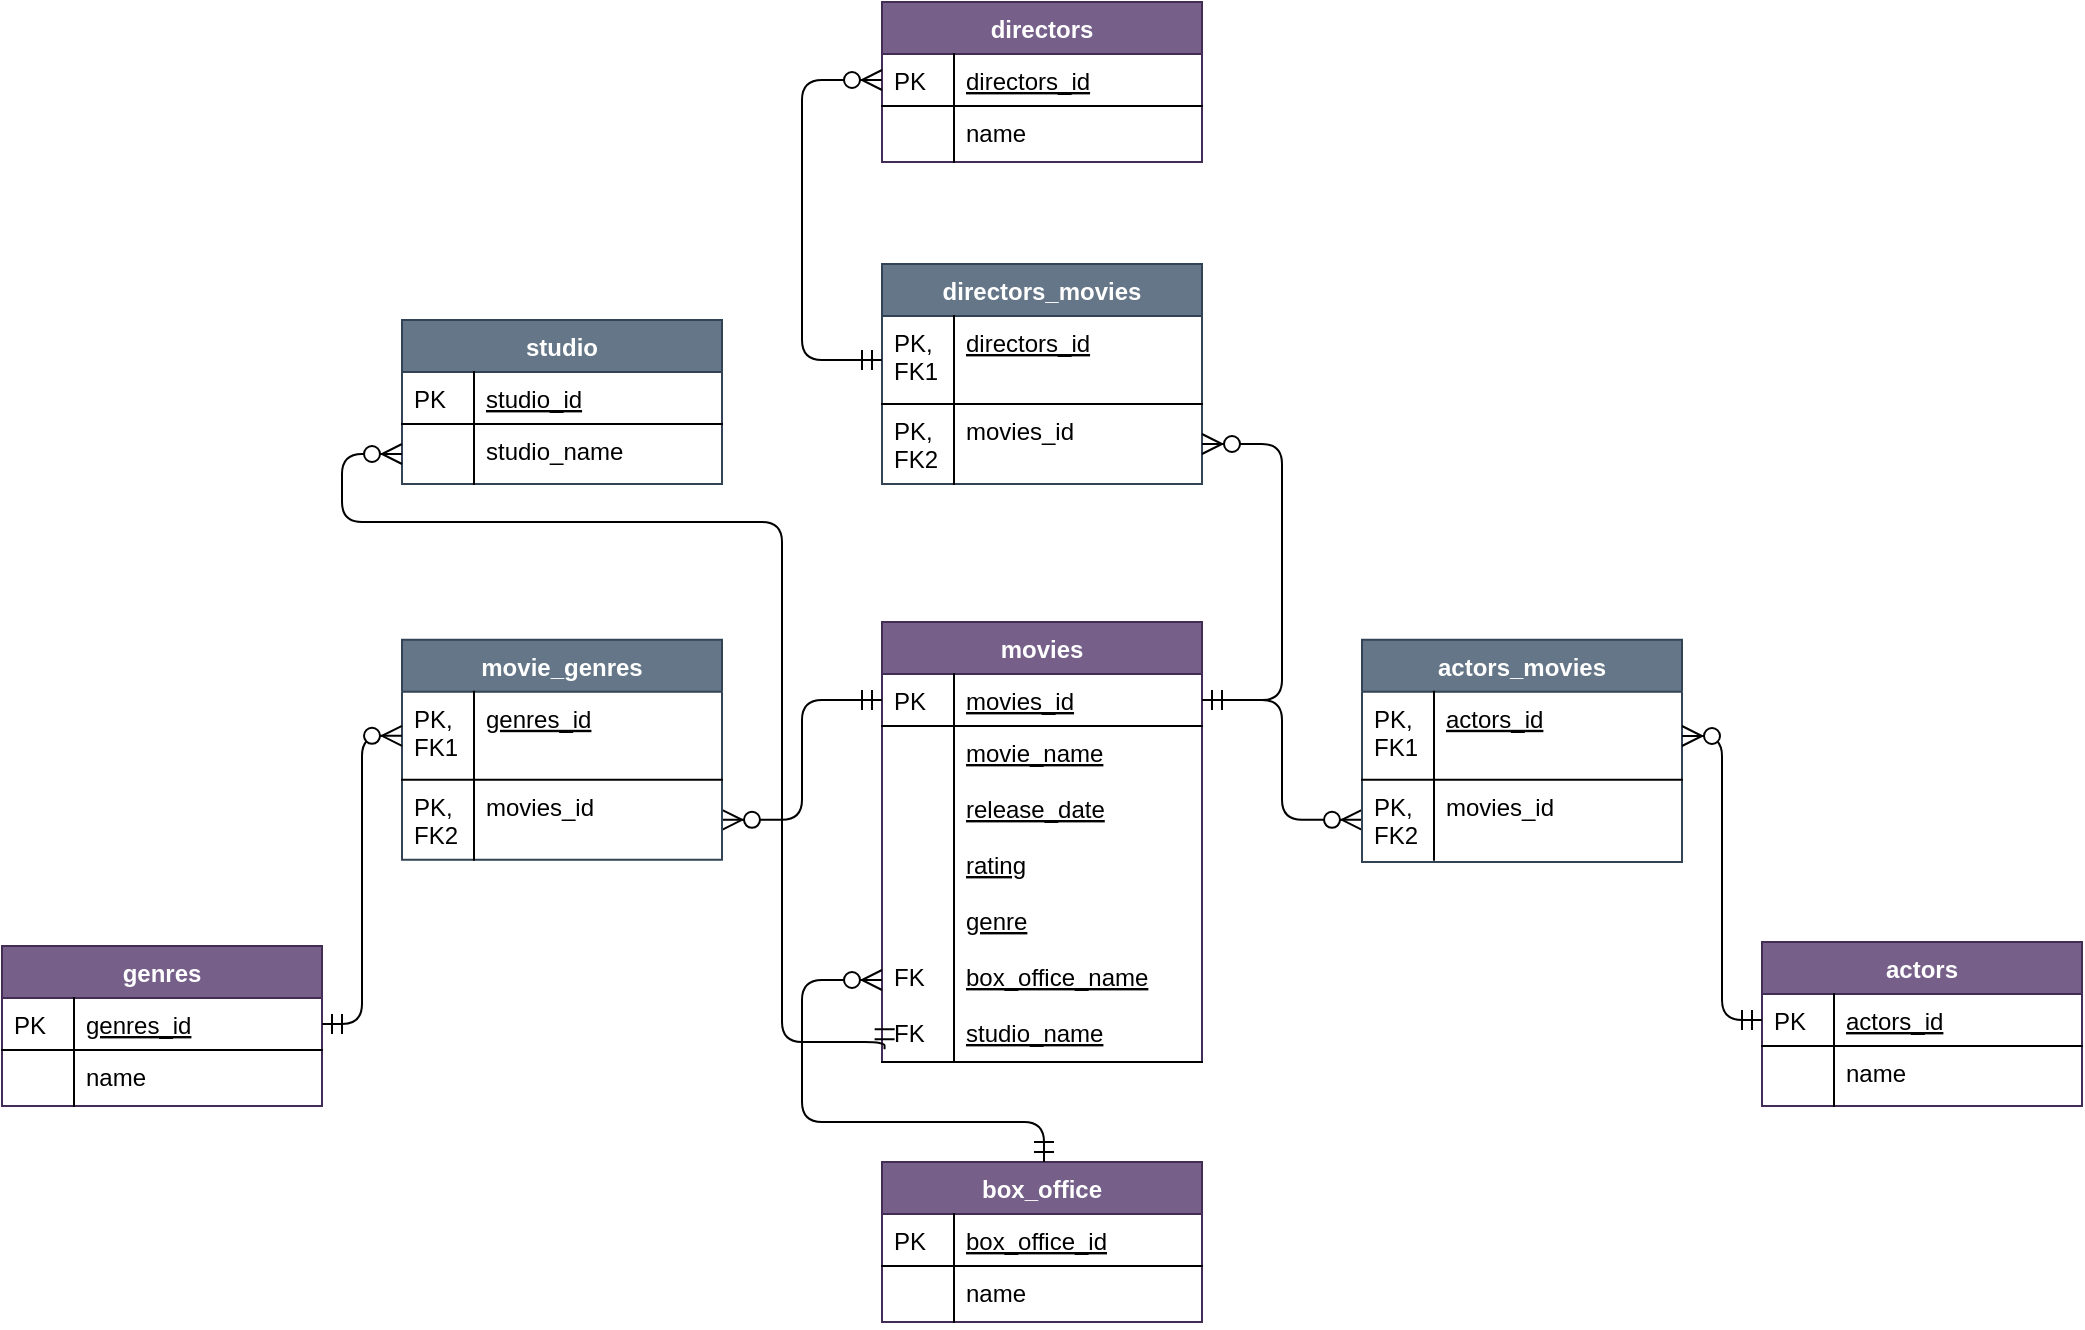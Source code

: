<mxfile version="12.5.6" type="github"><diagram id="C5RBs43oDa-KdzZeNtuy" name="Page-1"><mxGraphModel dx="967" dy="931" grid="1" gridSize="10" guides="1" tooltips="1" connect="1" arrows="1" fold="1" page="1" pageScale="1" pageWidth="1600" pageHeight="1200" math="0" shadow="0"><root><mxCell id="WIyWlLk6GJQsqaUBKTNV-0"/><mxCell id="WIyWlLk6GJQsqaUBKTNV-1" parent="WIyWlLk6GJQsqaUBKTNV-0"/><mxCell id="zkfFHV4jXpPFQw0GAbJ--51" value="movies" style="swimlane;fontStyle=1;childLayout=stackLayout;horizontal=1;startSize=26;horizontalStack=0;resizeParent=1;resizeLast=0;collapsible=1;marginBottom=0;rounded=0;shadow=0;strokeWidth=1;fillColor=#76608a;strokeColor=#432D57;fontColor=#ffffff;" parent="WIyWlLk6GJQsqaUBKTNV-1" vertex="1"><mxGeometry x="840" y="550" width="160" height="220" as="geometry"><mxRectangle x="20" y="80" width="160" height="26" as="alternateBounds"/></mxGeometry></mxCell><mxCell id="zkfFHV4jXpPFQw0GAbJ--52" value="movies_id" style="shape=partialRectangle;top=0;left=0;right=0;bottom=1;align=left;verticalAlign=top;fillColor=none;spacingLeft=40;spacingRight=4;overflow=hidden;rotatable=0;points=[[0,0.5],[1,0.5]];portConstraint=eastwest;dropTarget=0;rounded=0;shadow=0;strokeWidth=1;fontStyle=4" parent="zkfFHV4jXpPFQw0GAbJ--51" vertex="1"><mxGeometry y="26" width="160" height="26" as="geometry"/></mxCell><mxCell id="zkfFHV4jXpPFQw0GAbJ--53" value="PK" style="shape=partialRectangle;top=0;left=0;bottom=0;fillColor=none;align=left;verticalAlign=top;spacingLeft=4;spacingRight=4;overflow=hidden;rotatable=0;points=[];portConstraint=eastwest;part=1;" parent="zkfFHV4jXpPFQw0GAbJ--52" vertex="1" connectable="0"><mxGeometry width="36" height="26" as="geometry"/></mxCell><mxCell id="UjIw9KQWLmSmiXN5XHWD-70" value="movie_name&#10;&#10;release_date&#10;&#10;rating&#10;&#10;genre&#10;&#10;box_office_name&#10;&#10;studio_name" style="shape=partialRectangle;top=0;left=0;right=0;bottom=1;align=left;verticalAlign=top;fillColor=none;spacingLeft=40;spacingRight=4;overflow=hidden;rotatable=0;points=[[0,0.5],[1,0.5]];portConstraint=eastwest;dropTarget=0;rounded=0;shadow=0;strokeWidth=1;fontStyle=4" parent="zkfFHV4jXpPFQw0GAbJ--51" vertex="1"><mxGeometry y="52" width="160" height="168" as="geometry"/></mxCell><mxCell id="UjIw9KQWLmSmiXN5XHWD-71" value="&#10;&#10;&#10;&#10;&#10;&#10;&#10;&#10;FK&#10;&#10;FK" style="shape=partialRectangle;top=0;left=0;bottom=0;fillColor=none;align=left;verticalAlign=top;spacingLeft=4;spacingRight=4;overflow=hidden;rotatable=0;points=[];portConstraint=eastwest;part=1;" parent="UjIw9KQWLmSmiXN5XHWD-70" vertex="1" connectable="0"><mxGeometry width="36" height="168.0" as="geometry"/></mxCell><mxCell id="zkfFHV4jXpPFQw0GAbJ--56" value="directors_movies" style="swimlane;fontStyle=1;childLayout=stackLayout;horizontal=1;startSize=26;horizontalStack=0;resizeParent=1;resizeLast=0;collapsible=1;marginBottom=0;rounded=0;shadow=0;strokeWidth=1;fillColor=#647687;strokeColor=#314354;fontColor=#ffffff;" parent="WIyWlLk6GJQsqaUBKTNV-1" vertex="1"><mxGeometry x="840" y="371" width="160" height="110" as="geometry"><mxRectangle x="320" y="80" width="160" height="26" as="alternateBounds"/></mxGeometry></mxCell><mxCell id="zkfFHV4jXpPFQw0GAbJ--57" value="directors_id" style="shape=partialRectangle;top=0;left=0;right=0;bottom=1;align=left;verticalAlign=top;fillColor=none;spacingLeft=40;spacingRight=4;overflow=hidden;rotatable=0;points=[[0,0.5],[1,0.5]];portConstraint=eastwest;dropTarget=0;rounded=0;shadow=0;strokeWidth=1;fontStyle=4" parent="zkfFHV4jXpPFQw0GAbJ--56" vertex="1"><mxGeometry y="26" width="160" height="44" as="geometry"/></mxCell><mxCell id="zkfFHV4jXpPFQw0GAbJ--58" value="PK,&#10;FK1" style="shape=partialRectangle;top=0;left=0;bottom=0;fillColor=none;align=left;verticalAlign=top;spacingLeft=4;spacingRight=4;overflow=hidden;rotatable=0;points=[];portConstraint=eastwest;part=1;" parent="zkfFHV4jXpPFQw0GAbJ--57" vertex="1" connectable="0"><mxGeometry width="36" height="44" as="geometry"/></mxCell><mxCell id="zkfFHV4jXpPFQw0GAbJ--59" value="movies_id" style="shape=partialRectangle;top=0;left=0;right=0;bottom=0;align=left;verticalAlign=top;fillColor=none;spacingLeft=40;spacingRight=4;overflow=hidden;rotatable=0;points=[[0,0.5],[1,0.5]];portConstraint=eastwest;dropTarget=0;rounded=0;shadow=0;strokeWidth=1;" parent="zkfFHV4jXpPFQw0GAbJ--56" vertex="1"><mxGeometry y="70" width="160" height="40" as="geometry"/></mxCell><mxCell id="zkfFHV4jXpPFQw0GAbJ--60" value="PK,&#10;FK2" style="shape=partialRectangle;top=0;left=0;bottom=0;fillColor=none;align=left;verticalAlign=top;spacingLeft=4;spacingRight=4;overflow=hidden;rotatable=0;points=[];portConstraint=eastwest;part=1;" parent="zkfFHV4jXpPFQw0GAbJ--59" vertex="1" connectable="0"><mxGeometry width="36" height="40.0" as="geometry"/></mxCell><mxCell id="zkfFHV4jXpPFQw0GAbJ--64" value="box_office" style="swimlane;fontStyle=1;childLayout=stackLayout;horizontal=1;startSize=26;horizontalStack=0;resizeParent=1;resizeLast=0;collapsible=1;marginBottom=0;rounded=0;shadow=0;strokeWidth=1;fillColor=#76608a;strokeColor=#432D57;fontColor=#ffffff;" parent="WIyWlLk6GJQsqaUBKTNV-1" vertex="1"><mxGeometry x="840" y="820" width="160" height="80" as="geometry"><mxRectangle x="260" y="270" width="160" height="26" as="alternateBounds"/></mxGeometry></mxCell><mxCell id="zkfFHV4jXpPFQw0GAbJ--65" value="box_office_id" style="shape=partialRectangle;top=0;left=0;right=0;bottom=1;align=left;verticalAlign=top;fillColor=none;spacingLeft=40;spacingRight=4;overflow=hidden;rotatable=0;points=[[0,0.5],[1,0.5]];portConstraint=eastwest;dropTarget=0;rounded=0;shadow=0;strokeWidth=1;fontStyle=4" parent="zkfFHV4jXpPFQw0GAbJ--64" vertex="1"><mxGeometry y="26" width="160" height="26" as="geometry"/></mxCell><mxCell id="zkfFHV4jXpPFQw0GAbJ--66" value="PK" style="shape=partialRectangle;top=0;left=0;bottom=0;fillColor=none;align=left;verticalAlign=top;spacingLeft=4;spacingRight=4;overflow=hidden;rotatable=0;points=[];portConstraint=eastwest;part=1;" parent="zkfFHV4jXpPFQw0GAbJ--65" vertex="1" connectable="0"><mxGeometry width="36" height="26" as="geometry"/></mxCell><mxCell id="zkfFHV4jXpPFQw0GAbJ--67" value="name" style="shape=partialRectangle;top=0;left=0;right=0;bottom=0;align=left;verticalAlign=top;fillColor=none;spacingLeft=40;spacingRight=4;overflow=hidden;rotatable=0;points=[[0,0.5],[1,0.5]];portConstraint=eastwest;dropTarget=0;rounded=0;shadow=0;strokeWidth=1;" parent="zkfFHV4jXpPFQw0GAbJ--64" vertex="1"><mxGeometry y="52" width="160" height="28" as="geometry"/></mxCell><mxCell id="zkfFHV4jXpPFQw0GAbJ--68" value="" style="shape=partialRectangle;top=0;left=0;bottom=0;fillColor=none;align=left;verticalAlign=top;spacingLeft=4;spacingRight=4;overflow=hidden;rotatable=0;points=[];portConstraint=eastwest;part=1;" parent="zkfFHV4jXpPFQw0GAbJ--67" vertex="1" connectable="0"><mxGeometry width="36" height="28" as="geometry"/></mxCell><mxCell id="UjIw9KQWLmSmiXN5XHWD-0" value="genres" style="swimlane;fontStyle=1;childLayout=stackLayout;horizontal=1;startSize=26;horizontalStack=0;resizeParent=1;resizeLast=0;collapsible=1;marginBottom=0;rounded=0;shadow=0;strokeWidth=1;fillColor=#76608a;strokeColor=#432D57;fontColor=#ffffff;" parent="WIyWlLk6GJQsqaUBKTNV-1" vertex="1"><mxGeometry x="400" y="712" width="160" height="80" as="geometry"><mxRectangle x="260" y="270" width="160" height="26" as="alternateBounds"/></mxGeometry></mxCell><mxCell id="UjIw9KQWLmSmiXN5XHWD-1" value="genres_id" style="shape=partialRectangle;top=0;left=0;right=0;bottom=1;align=left;verticalAlign=top;fillColor=none;spacingLeft=40;spacingRight=4;overflow=hidden;rotatable=0;points=[[0,0.5],[1,0.5]];portConstraint=eastwest;dropTarget=0;rounded=0;shadow=0;strokeWidth=1;fontStyle=4" parent="UjIw9KQWLmSmiXN5XHWD-0" vertex="1"><mxGeometry y="26" width="160" height="26" as="geometry"/></mxCell><mxCell id="UjIw9KQWLmSmiXN5XHWD-2" value="PK" style="shape=partialRectangle;top=0;left=0;bottom=0;fillColor=none;align=left;verticalAlign=top;spacingLeft=4;spacingRight=4;overflow=hidden;rotatable=0;points=[];portConstraint=eastwest;part=1;" parent="UjIw9KQWLmSmiXN5XHWD-1" vertex="1" connectable="0"><mxGeometry width="36" height="26" as="geometry"/></mxCell><mxCell id="UjIw9KQWLmSmiXN5XHWD-3" value="name" style="shape=partialRectangle;top=0;left=0;right=0;bottom=0;align=left;verticalAlign=top;fillColor=none;spacingLeft=40;spacingRight=4;overflow=hidden;rotatable=0;points=[[0,0.5],[1,0.5]];portConstraint=eastwest;dropTarget=0;rounded=0;shadow=0;strokeWidth=1;" parent="UjIw9KQWLmSmiXN5XHWD-0" vertex="1"><mxGeometry y="52" width="160" height="28" as="geometry"/></mxCell><mxCell id="UjIw9KQWLmSmiXN5XHWD-4" value="" style="shape=partialRectangle;top=0;left=0;bottom=0;fillColor=none;align=left;verticalAlign=top;spacingLeft=4;spacingRight=4;overflow=hidden;rotatable=0;points=[];portConstraint=eastwest;part=1;" parent="UjIw9KQWLmSmiXN5XHWD-3" vertex="1" connectable="0"><mxGeometry width="36" height="28" as="geometry"/></mxCell><mxCell id="UjIw9KQWLmSmiXN5XHWD-7" value="studio" style="swimlane;fontStyle=1;childLayout=stackLayout;horizontal=1;startSize=26;horizontalStack=0;resizeParent=1;resizeLast=0;collapsible=1;marginBottom=0;rounded=0;shadow=0;strokeWidth=1;fillColor=#647687;strokeColor=#314354;fontColor=#ffffff;" parent="WIyWlLk6GJQsqaUBKTNV-1" vertex="1"><mxGeometry x="600" y="399" width="160" height="82" as="geometry"><mxRectangle x="260" y="80" width="160" height="26" as="alternateBounds"/></mxGeometry></mxCell><mxCell id="UjIw9KQWLmSmiXN5XHWD-8" value="studio_id" style="shape=partialRectangle;top=0;left=0;right=0;bottom=1;align=left;verticalAlign=top;fillColor=none;spacingLeft=40;spacingRight=4;overflow=hidden;rotatable=0;points=[[0,0.5],[1,0.5]];portConstraint=eastwest;dropTarget=0;rounded=0;shadow=0;strokeWidth=1;fontStyle=4" parent="UjIw9KQWLmSmiXN5XHWD-7" vertex="1"><mxGeometry y="26" width="160" height="26" as="geometry"/></mxCell><mxCell id="UjIw9KQWLmSmiXN5XHWD-9" value="PK" style="shape=partialRectangle;top=0;left=0;bottom=0;fillColor=none;align=left;verticalAlign=top;spacingLeft=4;spacingRight=4;overflow=hidden;rotatable=0;points=[];portConstraint=eastwest;part=1;" parent="UjIw9KQWLmSmiXN5XHWD-8" vertex="1" connectable="0"><mxGeometry width="36" height="26" as="geometry"/></mxCell><mxCell id="UjIw9KQWLmSmiXN5XHWD-10" value="studio_name" style="shape=partialRectangle;top=0;left=0;right=0;bottom=0;align=left;verticalAlign=top;fillColor=none;spacingLeft=40;spacingRight=4;overflow=hidden;rotatable=0;points=[[0,0.5],[1,0.5]];portConstraint=eastwest;dropTarget=0;rounded=0;shadow=0;strokeWidth=1;" parent="UjIw9KQWLmSmiXN5XHWD-7" vertex="1"><mxGeometry y="52" width="160" height="30" as="geometry"/></mxCell><mxCell id="UjIw9KQWLmSmiXN5XHWD-11" value="" style="shape=partialRectangle;top=0;left=0;bottom=0;fillColor=none;align=left;verticalAlign=top;spacingLeft=4;spacingRight=4;overflow=hidden;rotatable=0;points=[];portConstraint=eastwest;part=1;" parent="UjIw9KQWLmSmiXN5XHWD-10" vertex="1" connectable="0"><mxGeometry width="36" height="30" as="geometry"/></mxCell><mxCell id="UjIw9KQWLmSmiXN5XHWD-14" value="actors" style="swimlane;fontStyle=1;childLayout=stackLayout;horizontal=1;startSize=26;horizontalStack=0;resizeParent=1;resizeLast=0;collapsible=1;marginBottom=0;rounded=0;shadow=0;strokeWidth=1;fillColor=#76608a;strokeColor=#432D57;fontColor=#ffffff;" parent="WIyWlLk6GJQsqaUBKTNV-1" vertex="1"><mxGeometry x="1280" y="710" width="160" height="82" as="geometry"><mxRectangle x="260" y="80" width="160" height="26" as="alternateBounds"/></mxGeometry></mxCell><mxCell id="UjIw9KQWLmSmiXN5XHWD-15" value="actors_id" style="shape=partialRectangle;top=0;left=0;right=0;bottom=1;align=left;verticalAlign=top;fillColor=none;spacingLeft=40;spacingRight=4;overflow=hidden;rotatable=0;points=[[0,0.5],[1,0.5]];portConstraint=eastwest;dropTarget=0;rounded=0;shadow=0;strokeWidth=1;fontStyle=4" parent="UjIw9KQWLmSmiXN5XHWD-14" vertex="1"><mxGeometry y="26" width="160" height="26" as="geometry"/></mxCell><mxCell id="UjIw9KQWLmSmiXN5XHWD-16" value="PK" style="shape=partialRectangle;top=0;left=0;bottom=0;fillColor=none;align=left;verticalAlign=top;spacingLeft=4;spacingRight=4;overflow=hidden;rotatable=0;points=[];portConstraint=eastwest;part=1;" parent="UjIw9KQWLmSmiXN5XHWD-15" vertex="1" connectable="0"><mxGeometry width="36" height="26" as="geometry"/></mxCell><mxCell id="UjIw9KQWLmSmiXN5XHWD-19" value="name" style="shape=partialRectangle;top=0;left=0;right=0;bottom=0;align=left;verticalAlign=top;fillColor=none;spacingLeft=40;spacingRight=4;overflow=hidden;rotatable=0;points=[[0,0.5],[1,0.5]];portConstraint=eastwest;dropTarget=0;rounded=0;shadow=0;strokeWidth=1;" parent="UjIw9KQWLmSmiXN5XHWD-14" vertex="1"><mxGeometry y="52" width="160" height="30" as="geometry"/></mxCell><mxCell id="UjIw9KQWLmSmiXN5XHWD-20" value="" style="shape=partialRectangle;top=0;left=0;bottom=0;fillColor=none;align=left;verticalAlign=top;spacingLeft=4;spacingRight=4;overflow=hidden;rotatable=0;points=[];portConstraint=eastwest;part=1;" parent="UjIw9KQWLmSmiXN5XHWD-19" vertex="1" connectable="0"><mxGeometry width="36" height="30" as="geometry"/></mxCell><mxCell id="UjIw9KQWLmSmiXN5XHWD-22" value="" style="edgeStyle=orthogonalEdgeStyle;endArrow=ERzeroToMany;startArrow=ERmandOne;shadow=0;strokeWidth=1;endSize=8;startSize=8;entryX=0;entryY=0.5;entryDx=0;entryDy=0;exitX=0.008;exitY=0.962;exitDx=0;exitDy=0;exitPerimeter=0;" parent="WIyWlLk6GJQsqaUBKTNV-1" source="UjIw9KQWLmSmiXN5XHWD-70" edge="1" target="UjIw9KQWLmSmiXN5XHWD-10"><mxGeometry width="100" height="100" relative="1" as="geometry"><mxPoint x="780" y="520" as="sourcePoint"/><mxPoint x="1080" y="442" as="targetPoint"/><Array as="points"><mxPoint x="841" y="760"/><mxPoint x="790" y="760"/><mxPoint x="790" y="500"/><mxPoint x="570" y="500"/><mxPoint x="570" y="466"/></Array></mxGeometry></mxCell><mxCell id="UjIw9KQWLmSmiXN5XHWD-25" value="" style="edgeStyle=orthogonalEdgeStyle;endArrow=ERzeroToMany;startArrow=ERmandOne;shadow=0;strokeWidth=1;endSize=8;startSize=8;entryX=1;entryY=0.5;entryDx=0;entryDy=0;exitX=0;exitY=0.5;exitDx=0;exitDy=0;" parent="WIyWlLk6GJQsqaUBKTNV-1" edge="1" target="UjIw9KQWLmSmiXN5XHWD-59" source="zkfFHV4jXpPFQw0GAbJ--52"><mxGeometry width="100" height="100" relative="1" as="geometry"><mxPoint x="750" y="601.93" as="sourcePoint"/><mxPoint x="830" y="601.93" as="targetPoint"/><Array as="points"><mxPoint x="800" y="589"/><mxPoint x="800" y="649"/></Array></mxGeometry></mxCell><mxCell id="UjIw9KQWLmSmiXN5XHWD-26" value="" style="edgeStyle=orthogonalEdgeStyle;endArrow=ERzeroToMany;startArrow=ERmandOne;shadow=0;strokeWidth=1;endSize=8;startSize=8;exitX=1;exitY=0.5;exitDx=0;exitDy=0;entryX=0;entryY=0.5;entryDx=0;entryDy=0;" parent="WIyWlLk6GJQsqaUBKTNV-1" source="zkfFHV4jXpPFQw0GAbJ--52" edge="1" target="UjIw9KQWLmSmiXN5XHWD-53"><mxGeometry width="100" height="100" relative="1" as="geometry"><mxPoint x="990" y="679.667" as="sourcePoint"/><mxPoint x="1080" y="602.01" as="targetPoint"/><Array as="points"><mxPoint x="1040" y="589"/><mxPoint x="1040" y="649"/></Array></mxGeometry></mxCell><mxCell id="UjIw9KQWLmSmiXN5XHWD-47" value="" style="edgeStyle=orthogonalEdgeStyle;endArrow=ERzeroToMany;startArrow=ERmandOne;shadow=0;strokeWidth=1;endSize=8;startSize=8;entryX=1;entryY=0.5;entryDx=0;entryDy=0;exitX=1;exitY=0.5;exitDx=0;exitDy=0;" parent="WIyWlLk6GJQsqaUBKTNV-1" edge="1" target="zkfFHV4jXpPFQw0GAbJ--59" source="zkfFHV4jXpPFQw0GAbJ--52"><mxGeometry width="100" height="100" relative="1" as="geometry"><mxPoint x="1050" y="560" as="sourcePoint"/><mxPoint x="920" y="491" as="targetPoint"/><Array as="points"><mxPoint x="1040" y="589"/><mxPoint x="1040" y="461"/></Array></mxGeometry></mxCell><mxCell id="UjIw9KQWLmSmiXN5XHWD-48" value="" style="edgeStyle=orthogonalEdgeStyle;endArrow=ERzeroToMany;startArrow=ERmandOne;shadow=0;strokeWidth=1;endSize=8;startSize=8;" parent="WIyWlLk6GJQsqaUBKTNV-1" edge="1"><mxGeometry width="100" height="100" relative="1" as="geometry"><mxPoint x="921" y="820" as="sourcePoint"/><mxPoint x="840" y="729" as="targetPoint"/><Array as="points"><mxPoint x="921" y="800"/><mxPoint x="800" y="800"/><mxPoint x="800" y="729"/></Array></mxGeometry></mxCell><mxCell id="UjIw9KQWLmSmiXN5XHWD-50" value="actors_movies" style="swimlane;fontStyle=1;childLayout=stackLayout;horizontal=1;startSize=26;horizontalStack=0;resizeParent=1;resizeLast=0;collapsible=1;marginBottom=0;rounded=0;shadow=0;strokeWidth=1;fillColor=#647687;strokeColor=#314354;fontColor=#ffffff;" parent="WIyWlLk6GJQsqaUBKTNV-1" vertex="1"><mxGeometry x="1080" y="558.9" width="160" height="111.1" as="geometry"><mxRectangle x="260" y="80" width="160" height="26" as="alternateBounds"/></mxGeometry></mxCell><mxCell id="UjIw9KQWLmSmiXN5XHWD-51" value="actors_id" style="shape=partialRectangle;top=0;left=0;right=0;bottom=1;align=left;verticalAlign=top;fillColor=none;spacingLeft=40;spacingRight=4;overflow=hidden;rotatable=0;points=[[0,0.5],[1,0.5]];portConstraint=eastwest;dropTarget=0;rounded=0;shadow=0;strokeWidth=1;fontStyle=4" parent="UjIw9KQWLmSmiXN5XHWD-50" vertex="1"><mxGeometry y="26" width="160" height="44" as="geometry"/></mxCell><mxCell id="UjIw9KQWLmSmiXN5XHWD-52" value="PK,&#10;FK1" style="shape=partialRectangle;top=0;left=0;bottom=0;fillColor=none;align=left;verticalAlign=top;spacingLeft=4;spacingRight=4;overflow=hidden;rotatable=0;points=[];portConstraint=eastwest;part=1;" parent="UjIw9KQWLmSmiXN5XHWD-51" vertex="1" connectable="0"><mxGeometry width="36" height="44" as="geometry"/></mxCell><mxCell id="UjIw9KQWLmSmiXN5XHWD-53" value="movies_id" style="shape=partialRectangle;top=0;left=0;right=0;bottom=0;align=left;verticalAlign=top;fillColor=none;spacingLeft=40;spacingRight=4;overflow=hidden;rotatable=0;points=[[0,0.5],[1,0.5]];portConstraint=eastwest;dropTarget=0;rounded=0;shadow=0;strokeWidth=1;" parent="UjIw9KQWLmSmiXN5XHWD-50" vertex="1"><mxGeometry y="70" width="160" height="40" as="geometry"/></mxCell><mxCell id="UjIw9KQWLmSmiXN5XHWD-54" value="PK,&#10;FK2" style="shape=partialRectangle;top=0;left=0;bottom=0;fillColor=none;align=left;verticalAlign=top;spacingLeft=4;spacingRight=4;overflow=hidden;rotatable=0;points=[];portConstraint=eastwest;part=1;" parent="UjIw9KQWLmSmiXN5XHWD-53" vertex="1" connectable="0"><mxGeometry width="36" height="40" as="geometry"/></mxCell><mxCell id="UjIw9KQWLmSmiXN5XHWD-56" value="movie_genres" style="swimlane;fontStyle=1;childLayout=stackLayout;horizontal=1;startSize=26;horizontalStack=0;resizeParent=1;resizeLast=0;collapsible=1;marginBottom=0;rounded=0;shadow=0;strokeWidth=1;fillColor=#647687;strokeColor=#314354;fontColor=#ffffff;" parent="WIyWlLk6GJQsqaUBKTNV-1" vertex="1"><mxGeometry x="600" y="558.9" width="160" height="110" as="geometry"><mxRectangle x="260" y="270" width="160" height="26" as="alternateBounds"/></mxGeometry></mxCell><mxCell id="UjIw9KQWLmSmiXN5XHWD-57" value="genres_id" style="shape=partialRectangle;top=0;left=0;right=0;bottom=1;align=left;verticalAlign=top;fillColor=none;spacingLeft=40;spacingRight=4;overflow=hidden;rotatable=0;points=[[0,0.5],[1,0.5]];portConstraint=eastwest;dropTarget=0;rounded=0;shadow=0;strokeWidth=1;fontStyle=4" parent="UjIw9KQWLmSmiXN5XHWD-56" vertex="1"><mxGeometry y="26" width="160" height="44" as="geometry"/></mxCell><mxCell id="UjIw9KQWLmSmiXN5XHWD-58" value="PK,&#10;FK1" style="shape=partialRectangle;top=0;left=0;bottom=0;fillColor=none;align=left;verticalAlign=top;spacingLeft=4;spacingRight=4;overflow=hidden;rotatable=0;points=[];portConstraint=eastwest;part=1;" parent="UjIw9KQWLmSmiXN5XHWD-57" vertex="1" connectable="0"><mxGeometry width="36" height="44" as="geometry"/></mxCell><mxCell id="UjIw9KQWLmSmiXN5XHWD-59" value="movies_id" style="shape=partialRectangle;top=0;left=0;right=0;bottom=0;align=left;verticalAlign=top;fillColor=none;spacingLeft=40;spacingRight=4;overflow=hidden;rotatable=0;points=[[0,0.5],[1,0.5]];portConstraint=eastwest;dropTarget=0;rounded=0;shadow=0;strokeWidth=1;" parent="UjIw9KQWLmSmiXN5XHWD-56" vertex="1"><mxGeometry y="70" width="160" height="40" as="geometry"/></mxCell><mxCell id="UjIw9KQWLmSmiXN5XHWD-60" value="PK,&#10;FK2" style="shape=partialRectangle;top=0;left=0;bottom=0;fillColor=none;align=left;verticalAlign=top;spacingLeft=4;spacingRight=4;overflow=hidden;rotatable=0;points=[];portConstraint=eastwest;part=1;" parent="UjIw9KQWLmSmiXN5XHWD-59" vertex="1" connectable="0"><mxGeometry width="36" height="40.0" as="geometry"/></mxCell><mxCell id="UjIw9KQWLmSmiXN5XHWD-61" value="" style="edgeStyle=orthogonalEdgeStyle;endArrow=ERzeroToMany;startArrow=ERmandOne;shadow=0;strokeWidth=1;endSize=8;startSize=8;entryX=0;entryY=0.5;entryDx=0;entryDy=0;exitX=1;exitY=0.5;exitDx=0;exitDy=0;" parent="WIyWlLk6GJQsqaUBKTNV-1" target="UjIw9KQWLmSmiXN5XHWD-57" edge="1" source="UjIw9KQWLmSmiXN5XHWD-1"><mxGeometry width="100" height="100" relative="1" as="geometry"><mxPoint x="540" y="670" as="sourcePoint"/><mxPoint x="440" y="619.997" as="targetPoint"/><Array as="points"><mxPoint x="580" y="751"/><mxPoint x="580" y="607"/></Array></mxGeometry></mxCell><mxCell id="UjIw9KQWLmSmiXN5XHWD-64" value="directors" style="swimlane;fontStyle=1;childLayout=stackLayout;horizontal=1;startSize=26;horizontalStack=0;resizeParent=1;resizeLast=0;collapsible=1;marginBottom=0;rounded=0;shadow=0;strokeWidth=1;fillColor=#76608a;strokeColor=#432D57;fontColor=#ffffff;" parent="WIyWlLk6GJQsqaUBKTNV-1" vertex="1"><mxGeometry x="840" y="240" width="160" height="80" as="geometry"><mxRectangle x="320" y="80" width="160" height="26" as="alternateBounds"/></mxGeometry></mxCell><mxCell id="UjIw9KQWLmSmiXN5XHWD-65" value="directors_id" style="shape=partialRectangle;top=0;left=0;right=0;bottom=1;align=left;verticalAlign=top;fillColor=none;spacingLeft=40;spacingRight=4;overflow=hidden;rotatable=0;points=[[0,0.5],[1,0.5]];portConstraint=eastwest;dropTarget=0;rounded=0;shadow=0;strokeWidth=1;fontStyle=4" parent="UjIw9KQWLmSmiXN5XHWD-64" vertex="1"><mxGeometry y="26" width="160" height="26" as="geometry"/></mxCell><mxCell id="UjIw9KQWLmSmiXN5XHWD-66" value="PK" style="shape=partialRectangle;top=0;left=0;bottom=0;fillColor=none;align=left;verticalAlign=top;spacingLeft=4;spacingRight=4;overflow=hidden;rotatable=0;points=[];portConstraint=eastwest;part=1;" parent="UjIw9KQWLmSmiXN5XHWD-65" vertex="1" connectable="0"><mxGeometry width="36" height="26" as="geometry"/></mxCell><mxCell id="UjIw9KQWLmSmiXN5XHWD-67" value="name" style="shape=partialRectangle;top=0;left=0;right=0;bottom=0;align=left;verticalAlign=top;fillColor=none;spacingLeft=40;spacingRight=4;overflow=hidden;rotatable=0;points=[[0,0.5],[1,0.5]];portConstraint=eastwest;dropTarget=0;rounded=0;shadow=0;strokeWidth=1;" parent="UjIw9KQWLmSmiXN5XHWD-64" vertex="1"><mxGeometry y="52" width="160" height="28" as="geometry"/></mxCell><mxCell id="UjIw9KQWLmSmiXN5XHWD-68" value="" style="shape=partialRectangle;top=0;left=0;bottom=0;fillColor=none;align=left;verticalAlign=top;spacingLeft=4;spacingRight=4;overflow=hidden;rotatable=0;points=[];portConstraint=eastwest;part=1;" parent="UjIw9KQWLmSmiXN5XHWD-67" vertex="1" connectable="0"><mxGeometry width="36" height="28" as="geometry"/></mxCell><mxCell id="UjIw9KQWLmSmiXN5XHWD-69" value="" style="edgeStyle=orthogonalEdgeStyle;endArrow=ERzeroToMany;startArrow=ERmandOne;shadow=0;strokeWidth=1;endSize=8;startSize=8;entryX=0;entryY=0.5;entryDx=0;entryDy=0;exitX=0;exitY=0.5;exitDx=0;exitDy=0;" parent="WIyWlLk6GJQsqaUBKTNV-1" edge="1" target="UjIw9KQWLmSmiXN5XHWD-65" source="zkfFHV4jXpPFQw0GAbJ--57"><mxGeometry width="100" height="100" relative="1" as="geometry"><mxPoint x="830" y="418" as="sourcePoint"/><mxPoint x="919.72" y="320.89" as="targetPoint"/><Array as="points"><mxPoint x="800" y="419"/><mxPoint x="800" y="279"/></Array></mxGeometry></mxCell><mxCell id="UjIw9KQWLmSmiXN5XHWD-55" value="" style="edgeStyle=orthogonalEdgeStyle;endArrow=ERzeroToMany;startArrow=ERmandOne;shadow=0;strokeWidth=1;endSize=8;startSize=8;exitX=0;exitY=0.5;exitDx=0;exitDy=0;" parent="WIyWlLk6GJQsqaUBKTNV-1" source="UjIw9KQWLmSmiXN5XHWD-15" edge="1" target="UjIw9KQWLmSmiXN5XHWD-51"><mxGeometry width="100" height="100" relative="1" as="geometry"><mxPoint x="1117.591" y="717.931" as="sourcePoint"/><mxPoint x="1240" y="610" as="targetPoint"/><Array as="points"><mxPoint x="1260" y="749"/><mxPoint x="1260" y="607"/></Array></mxGeometry></mxCell></root></mxGraphModel></diagram></mxfile>